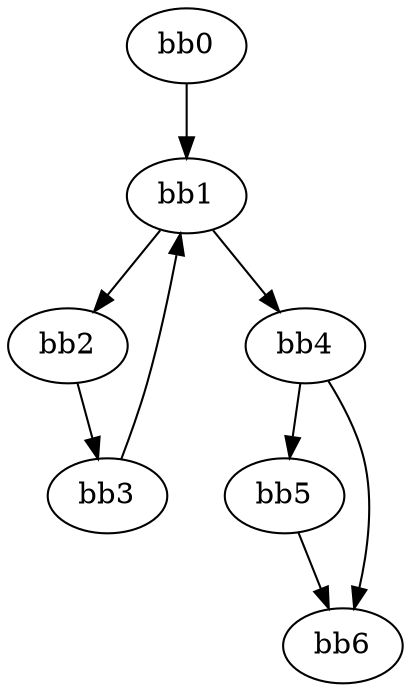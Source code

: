digraph cfg {
v0 [label = "bb0"];
v1 [label = "bb1"];
v2 [label = "bb2"];
v3 [label = "bb3"];
v4 [label = "bb4"];
v5 [label = "bb5"];
v6 [label = "bb6"];
v0 -> v1;
v1 -> v2;
v1 -> v4;
v2 -> v3;
v3 -> v1;
v4 -> v5;
v4 -> v6;
v5 -> v6;
}
